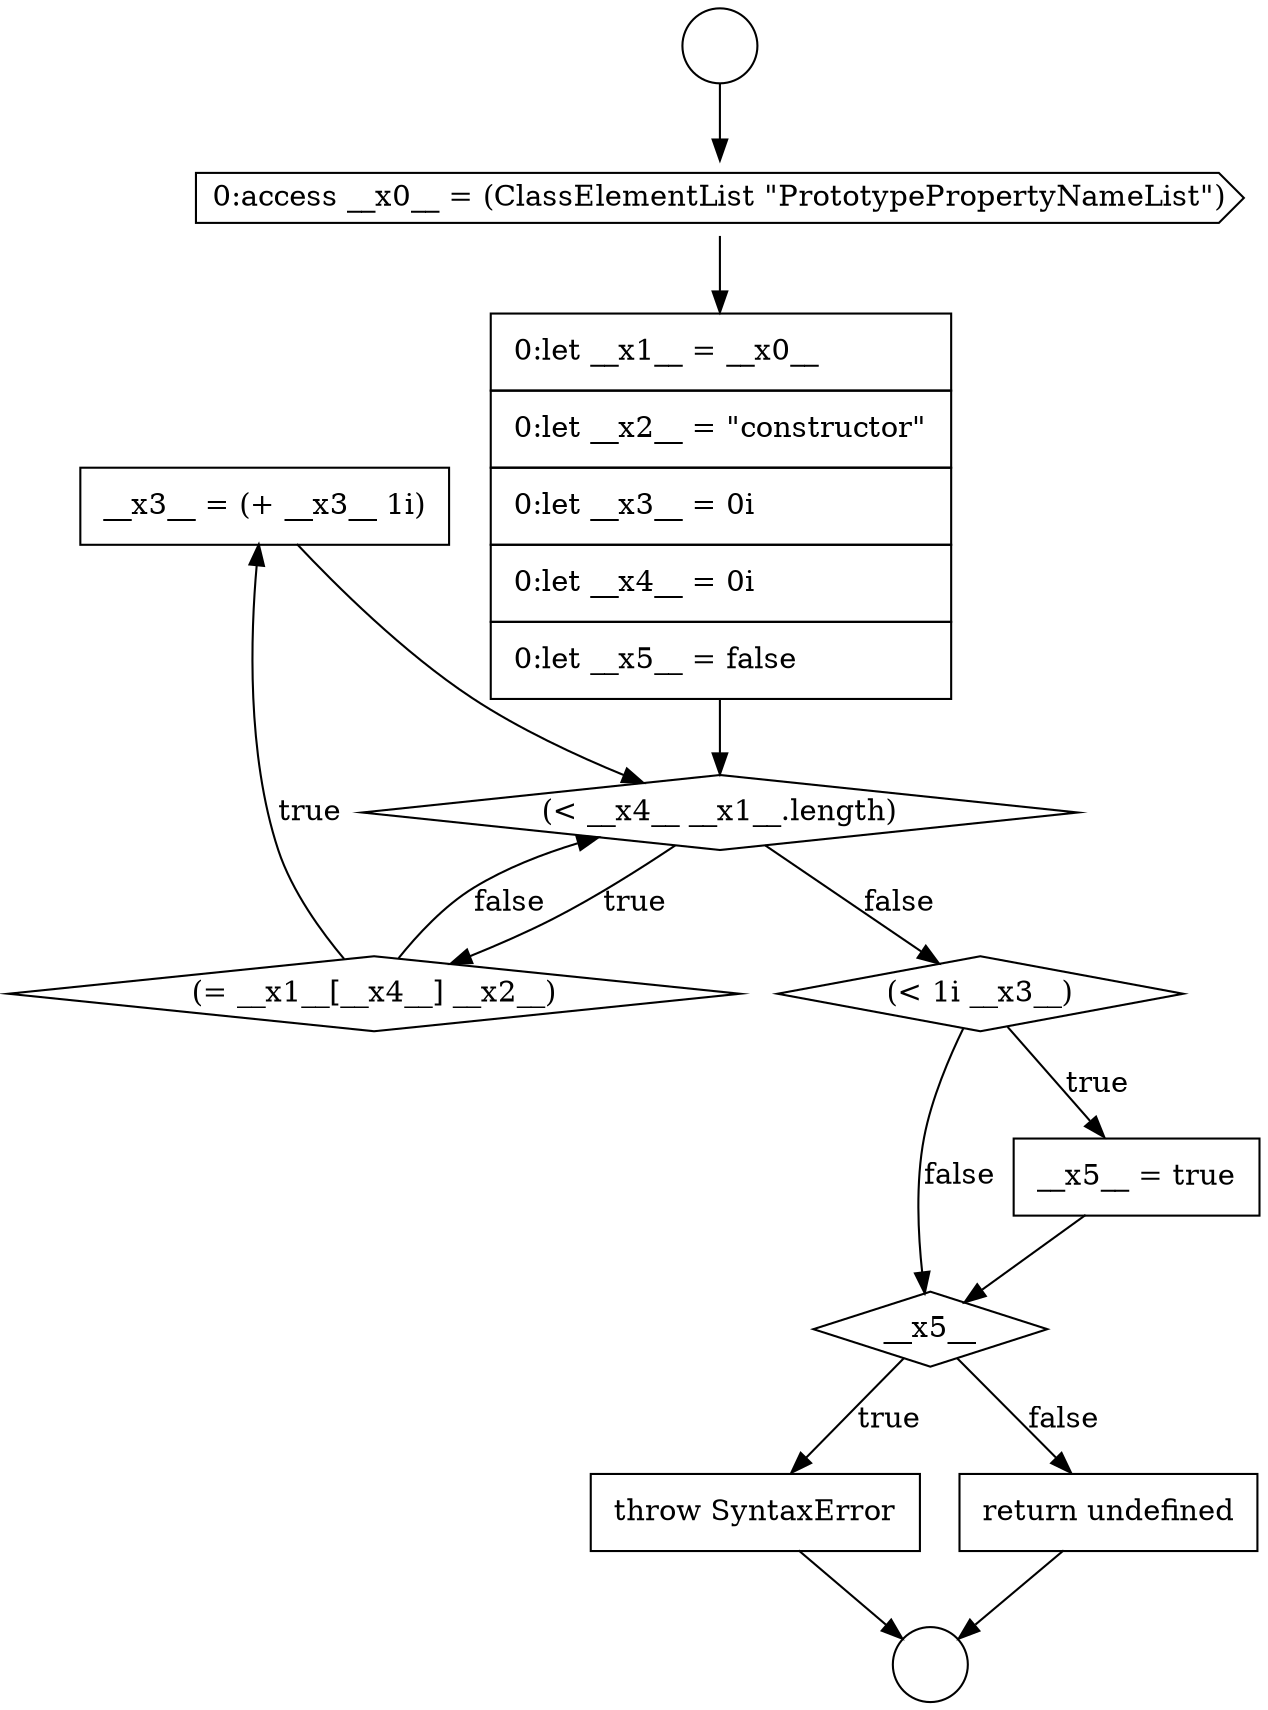 digraph {
  node20416 [shape=none, margin=0, label=<<font color="black">
    <table border="0" cellborder="1" cellspacing="0" cellpadding="10">
      <tr><td align="left">__x3__ = (+ __x3__ 1i)</td></tr>
    </table>
  </font>> color="black" fillcolor="white" style=filled]
  node20412 [shape=cds, label=<<font color="black">0:access __x0__ = (ClassElementList &quot;PrototypePropertyNameList&quot;)</font>> color="black" fillcolor="white" style=filled]
  node20419 [shape=diamond, label=<<font color="black">__x5__</font>> color="black" fillcolor="white" style=filled]
  node20411 [shape=circle label=" " color="black" fillcolor="white" style=filled]
  node20415 [shape=diamond, label=<<font color="black">(= __x1__[__x4__] __x2__)</font>> color="black" fillcolor="white" style=filled]
  node20420 [shape=none, margin=0, label=<<font color="black">
    <table border="0" cellborder="1" cellspacing="0" cellpadding="10">
      <tr><td align="left">throw SyntaxError</td></tr>
    </table>
  </font>> color="black" fillcolor="white" style=filled]
  node20414 [shape=diamond, label=<<font color="black">(&lt; __x4__ __x1__.length)</font>> color="black" fillcolor="white" style=filled]
  node20417 [shape=diamond, label=<<font color="black">(&lt; 1i __x3__)</font>> color="black" fillcolor="white" style=filled]
  node20413 [shape=none, margin=0, label=<<font color="black">
    <table border="0" cellborder="1" cellspacing="0" cellpadding="10">
      <tr><td align="left">0:let __x1__ = __x0__</td></tr>
      <tr><td align="left">0:let __x2__ = &quot;constructor&quot;</td></tr>
      <tr><td align="left">0:let __x3__ = 0i</td></tr>
      <tr><td align="left">0:let __x4__ = 0i</td></tr>
      <tr><td align="left">0:let __x5__ = false</td></tr>
    </table>
  </font>> color="black" fillcolor="white" style=filled]
  node20418 [shape=none, margin=0, label=<<font color="black">
    <table border="0" cellborder="1" cellspacing="0" cellpadding="10">
      <tr><td align="left">__x5__ = true</td></tr>
    </table>
  </font>> color="black" fillcolor="white" style=filled]
  node20410 [shape=circle label=" " color="black" fillcolor="white" style=filled]
  node20421 [shape=none, margin=0, label=<<font color="black">
    <table border="0" cellborder="1" cellspacing="0" cellpadding="10">
      <tr><td align="left">return undefined</td></tr>
    </table>
  </font>> color="black" fillcolor="white" style=filled]
  node20413 -> node20414 [ color="black"]
  node20421 -> node20411 [ color="black"]
  node20419 -> node20420 [label=<<font color="black">true</font>> color="black"]
  node20419 -> node20421 [label=<<font color="black">false</font>> color="black"]
  node20420 -> node20411 [ color="black"]
  node20416 -> node20414 [ color="black"]
  node20412 -> node20413 [ color="black"]
  node20414 -> node20415 [label=<<font color="black">true</font>> color="black"]
  node20414 -> node20417 [label=<<font color="black">false</font>> color="black"]
  node20418 -> node20419 [ color="black"]
  node20410 -> node20412 [ color="black"]
  node20417 -> node20418 [label=<<font color="black">true</font>> color="black"]
  node20417 -> node20419 [label=<<font color="black">false</font>> color="black"]
  node20415 -> node20416 [label=<<font color="black">true</font>> color="black"]
  node20415 -> node20414 [label=<<font color="black">false</font>> color="black"]
}
